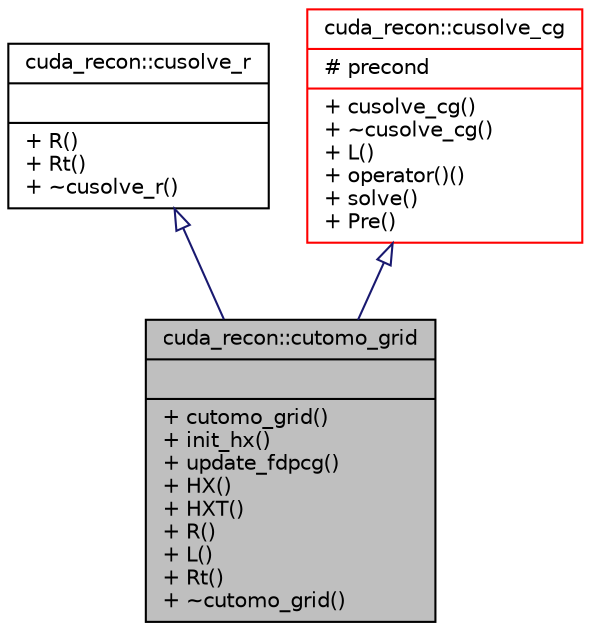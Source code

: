 digraph "cuda_recon::cutomo_grid"
{
 // INTERACTIVE_SVG=YES
  bgcolor="transparent";
  edge [fontname="Helvetica",fontsize="10",labelfontname="Helvetica",labelfontsize="10"];
  node [fontname="Helvetica",fontsize="10",shape=record];
  Node0 [label="{cuda_recon::cutomo_grid\n||+ cutomo_grid()\l+ init_hx()\l+ update_fdpcg()\l+ HX()\l+ HXT()\l+ R()\l+ L()\l+ Rt()\l+ ~cutomo_grid()\l}",height=0.2,width=0.4,color="black", fillcolor="grey75", style="filled", fontcolor="black"];
  Node1 -> Node0 [dir="back",color="midnightblue",fontsize="10",style="solid",arrowtail="onormal",fontname="Helvetica"];
  Node1 [label="{cuda_recon::cusolve_r\n||+ R()\l+ Rt()\l+ ~cusolve_r()\l}",height=0.2,width=0.4,color="black",URL="$classcuda__recon_1_1cusolve__r.html"];
  Node2 -> Node0 [dir="back",color="midnightblue",fontsize="10",style="solid",arrowtail="onormal",fontname="Helvetica"];
  Node2 [label="{cuda_recon::cusolve_cg\n|# precond\l|+ cusolve_cg()\l+ ~cusolve_cg()\l+ L()\l+ operator()()\l+ solve()\l+ Pre()\l}",height=0.2,width=0.4,color="red",URL="$classcuda__recon_1_1cusolve__cg.html"];
}
